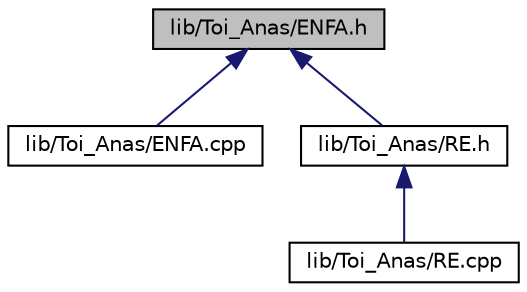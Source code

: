 digraph "lib/Toi_Anas/ENFA.h"
{
 // LATEX_PDF_SIZE
  edge [fontname="Helvetica",fontsize="10",labelfontname="Helvetica",labelfontsize="10"];
  node [fontname="Helvetica",fontsize="10",shape=record];
  Node1 [label="lib/Toi_Anas/ENFA.h",height=0.2,width=0.4,color="black", fillcolor="grey75", style="filled", fontcolor="black",tooltip=" "];
  Node1 -> Node2 [dir="back",color="midnightblue",fontsize="10",style="solid",fontname="Helvetica"];
  Node2 [label="lib/Toi_Anas/ENFA.cpp",height=0.2,width=0.4,color="black", fillcolor="white", style="filled",URL="$lib_2Toi__Anas_2ENFA_8cpp.html",tooltip=" "];
  Node1 -> Node3 [dir="back",color="midnightblue",fontsize="10",style="solid",fontname="Helvetica"];
  Node3 [label="lib/Toi_Anas/RE.h",height=0.2,width=0.4,color="black", fillcolor="white", style="filled",URL="$lib_2Toi__Anas_2RE_8h.html",tooltip=" "];
  Node3 -> Node4 [dir="back",color="midnightblue",fontsize="10",style="solid",fontname="Helvetica"];
  Node4 [label="lib/Toi_Anas/RE.cpp",height=0.2,width=0.4,color="black", fillcolor="white", style="filled",URL="$lib_2Toi__Anas_2RE_8cpp.html",tooltip=" "];
}
